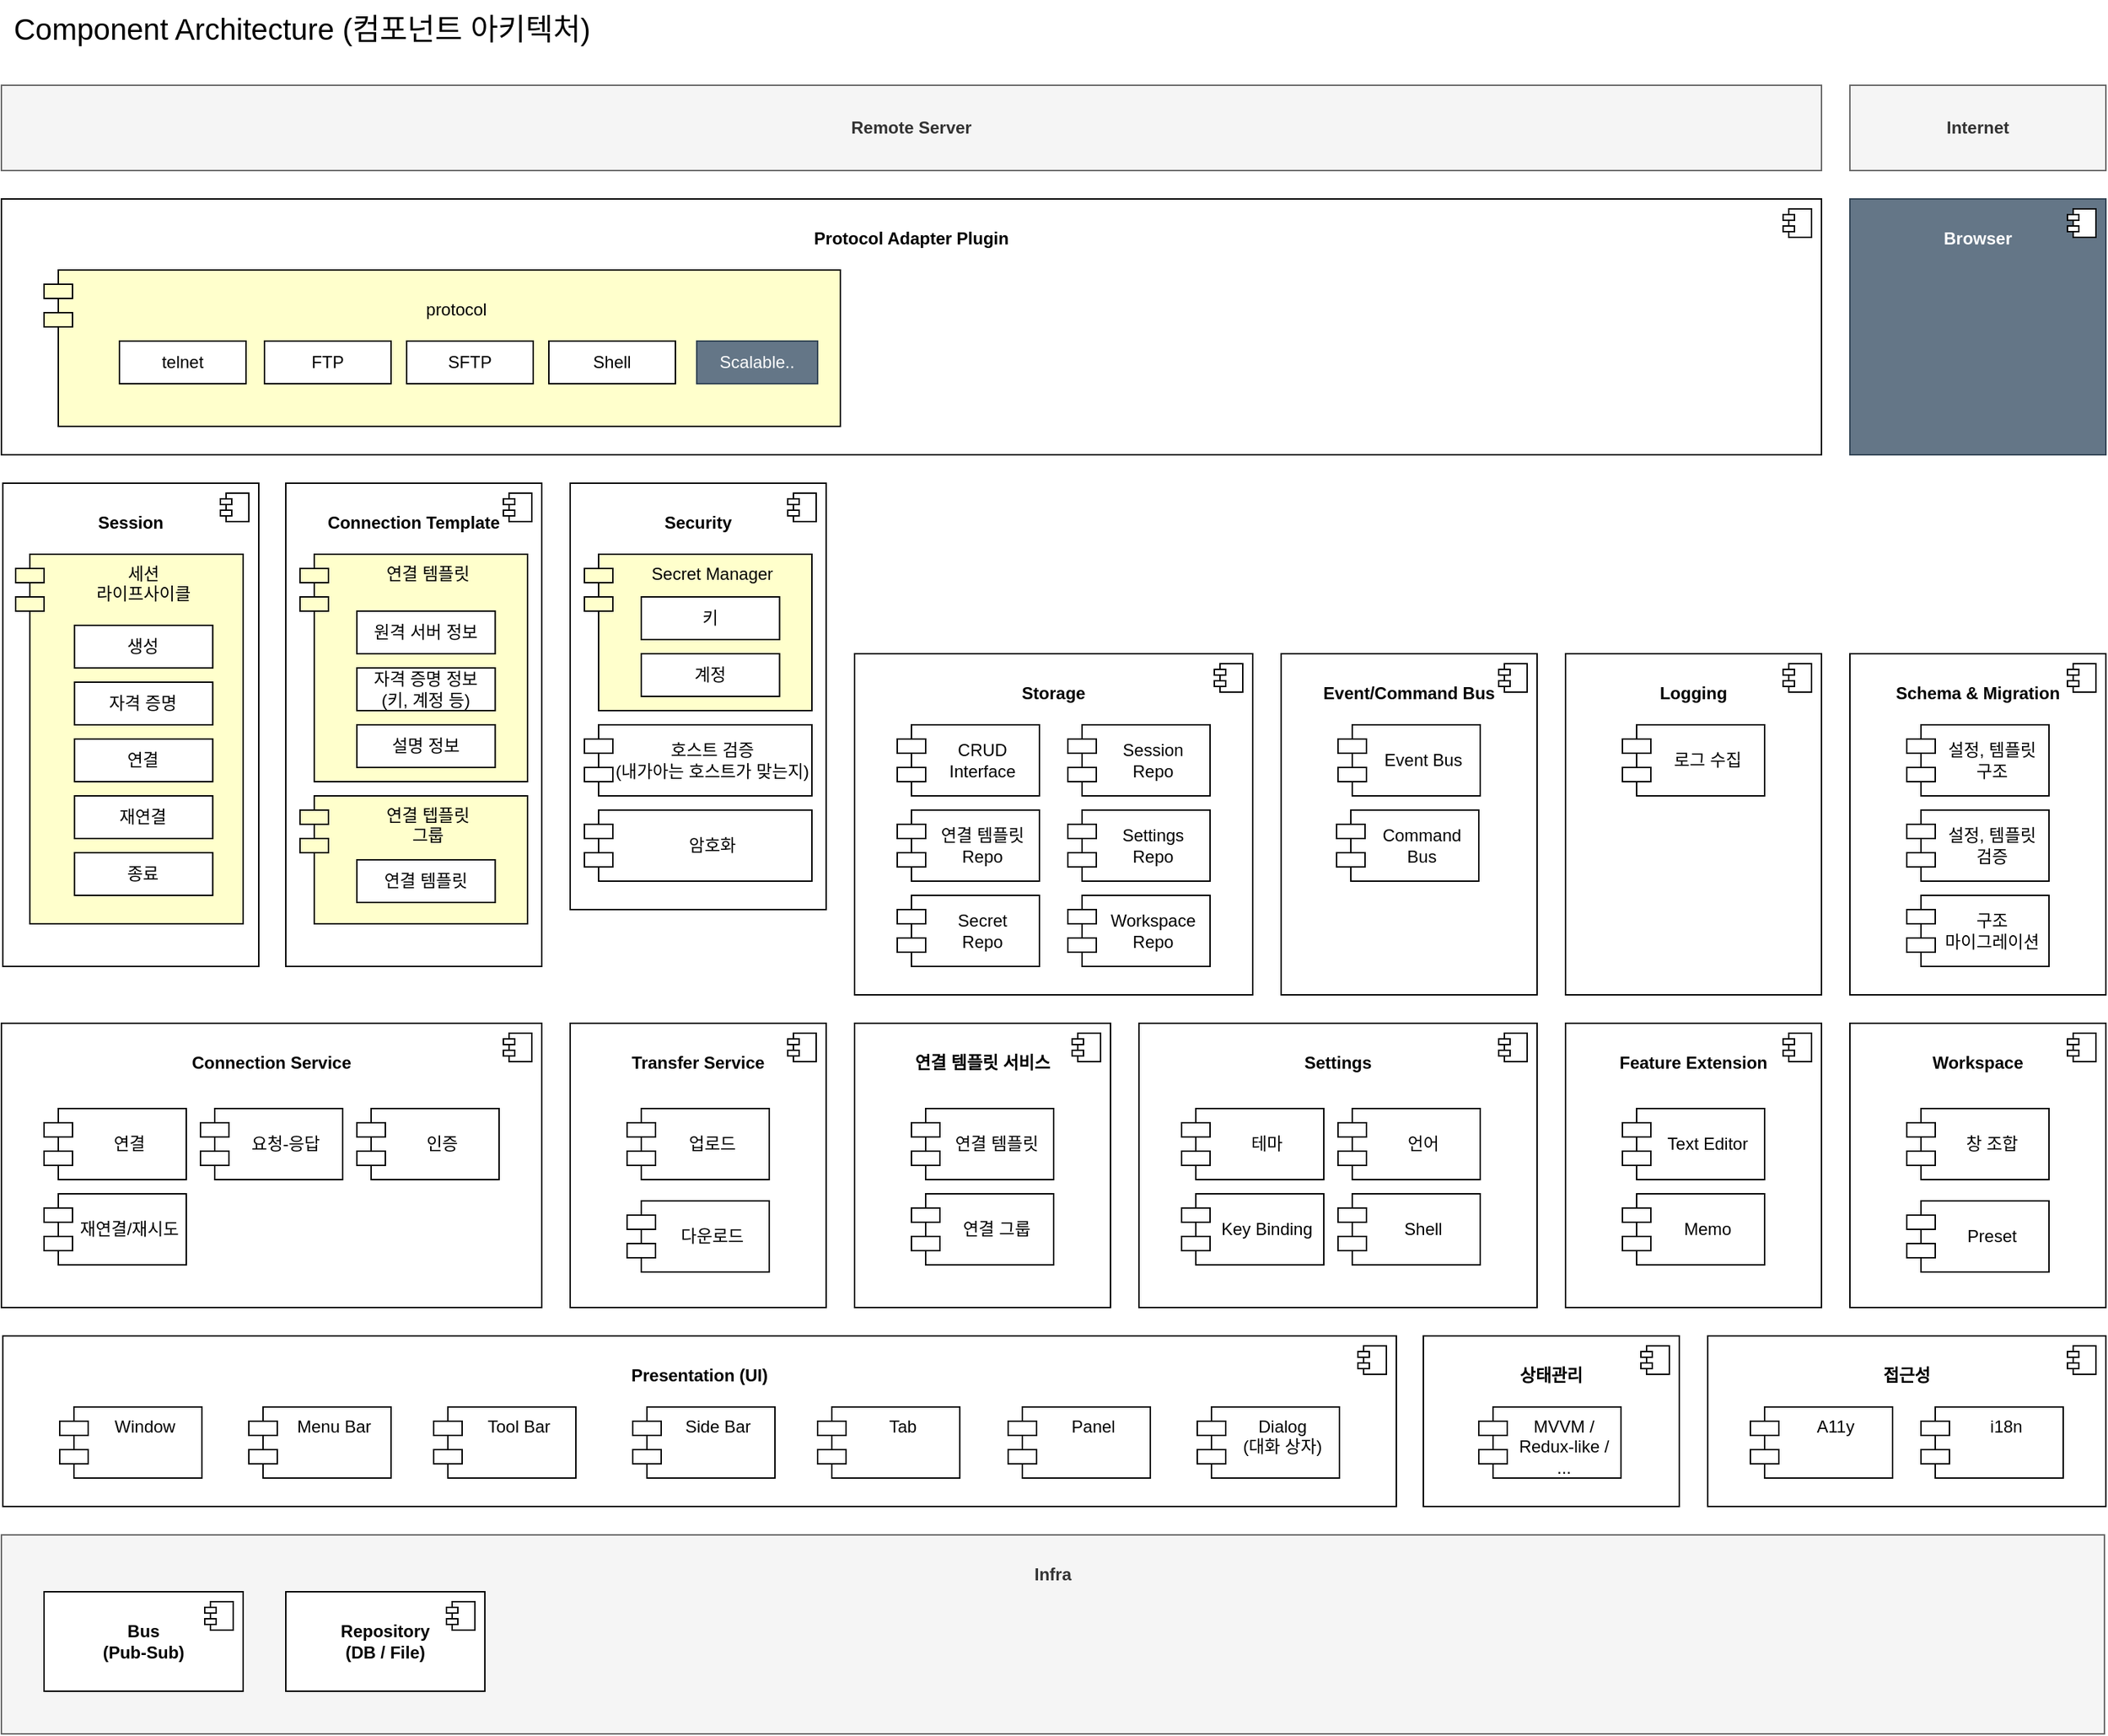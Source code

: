 <mxfile version="24.7.17">
  <diagram name="Components" id="MQLZklIZZMq7llc1gagY">
    <mxGraphModel dx="2178" dy="1258" grid="1" gridSize="10" guides="1" tooltips="1" connect="1" arrows="1" fold="1" page="1" pageScale="1" pageWidth="827" pageHeight="1169" math="0" shadow="0">
      <root>
        <mxCell id="0" />
        <mxCell id="1" parent="0" />
        <mxCell id="J1sC5kWRdP0H1oGyTM4w-25" value="&lt;div&gt;&lt;b&gt;&lt;br&gt;&lt;/b&gt;&lt;/div&gt;&lt;b&gt;Workspace&lt;/b&gt;" style="html=1;dropTarget=0;whiteSpace=wrap;verticalAlign=top;" parent="1" vertex="1">
          <mxGeometry x="1420" y="760" width="180" height="200" as="geometry" />
        </mxCell>
        <mxCell id="J1sC5kWRdP0H1oGyTM4w-26" value="" style="shape=module;jettyWidth=8;jettyHeight=4;" parent="J1sC5kWRdP0H1oGyTM4w-25" vertex="1">
          <mxGeometry x="1" width="20" height="20" relative="1" as="geometry">
            <mxPoint x="-27" y="7" as="offset" />
          </mxGeometry>
        </mxCell>
        <mxCell id="J1sC5kWRdP0H1oGyTM4w-7" value="&lt;div&gt;&lt;b&gt;&lt;br&gt;&lt;/b&gt;&lt;/div&gt;&lt;b&gt;Security&lt;/b&gt;" style="html=1;dropTarget=0;whiteSpace=wrap;verticalAlign=top;" parent="1" vertex="1">
          <mxGeometry x="520" y="380" width="180" height="300" as="geometry" />
        </mxCell>
        <mxCell id="J1sC5kWRdP0H1oGyTM4w-8" value="" style="shape=module;jettyWidth=8;jettyHeight=4;" parent="J1sC5kWRdP0H1oGyTM4w-7" vertex="1">
          <mxGeometry x="1" width="20" height="20" relative="1" as="geometry">
            <mxPoint x="-27" y="7" as="offset" />
          </mxGeometry>
        </mxCell>
        <mxCell id="OZHKn-iiB0ZqxL3_NoeR-4" value="&lt;div&gt;&lt;b&gt;&lt;br&gt;&lt;/b&gt;&lt;/div&gt;&lt;b&gt;Connection Template&lt;/b&gt;" style="html=1;dropTarget=0;whiteSpace=wrap;verticalAlign=top;" parent="1" vertex="1">
          <mxGeometry x="320" y="380" width="180" height="340" as="geometry" />
        </mxCell>
        <mxCell id="OZHKn-iiB0ZqxL3_NoeR-5" value="" style="shape=module;jettyWidth=8;jettyHeight=4;" parent="OZHKn-iiB0ZqxL3_NoeR-4" vertex="1">
          <mxGeometry x="1" width="20" height="20" relative="1" as="geometry">
            <mxPoint x="-27" y="7" as="offset" />
          </mxGeometry>
        </mxCell>
        <mxCell id="9NNrpIZ2RM2DyVKkmO5t-5" value="&lt;div&gt;&lt;b&gt;&lt;br&gt;&lt;/b&gt;&lt;/div&gt;&lt;b&gt;Protocol Adapter Plugin&lt;/b&gt;" style="html=1;dropTarget=0;whiteSpace=wrap;verticalAlign=top;" parent="1" vertex="1">
          <mxGeometry x="120" y="180" width="1280" height="180" as="geometry" />
        </mxCell>
        <mxCell id="9NNrpIZ2RM2DyVKkmO5t-6" value="" style="shape=module;jettyWidth=8;jettyHeight=4;" parent="9NNrpIZ2RM2DyVKkmO5t-5" vertex="1">
          <mxGeometry x="1" width="20" height="20" relative="1" as="geometry">
            <mxPoint x="-27" y="7" as="offset" />
          </mxGeometry>
        </mxCell>
        <mxCell id="9NNrpIZ2RM2DyVKkmO5t-7" value="&lt;b&gt;Remote Server&lt;/b&gt;" style="rounded=0;whiteSpace=wrap;html=1;fillColor=#f5f5f5;fontColor=#333333;strokeColor=#666666;" parent="1" vertex="1">
          <mxGeometry x="120" y="100" width="1280" height="60" as="geometry" />
        </mxCell>
        <mxCell id="9NNrpIZ2RM2DyVKkmO5t-10" value="&lt;div&gt;&lt;b&gt;&lt;br&gt;&lt;/b&gt;&lt;/div&gt;&lt;b&gt;Presentation (UI)&lt;/b&gt;" style="html=1;dropTarget=0;whiteSpace=wrap;verticalAlign=top;" parent="1" vertex="1">
          <mxGeometry x="121" y="980" width="980" height="120" as="geometry" />
        </mxCell>
        <mxCell id="9NNrpIZ2RM2DyVKkmO5t-11" value="" style="shape=module;jettyWidth=8;jettyHeight=4;" parent="9NNrpIZ2RM2DyVKkmO5t-10" vertex="1">
          <mxGeometry x="1" width="20" height="20" relative="1" as="geometry">
            <mxPoint x="-27" y="7" as="offset" />
          </mxGeometry>
        </mxCell>
        <mxCell id="9NNrpIZ2RM2DyVKkmO5t-13" value="Tab" style="shape=module;align=left;spacingLeft=20;align=center;verticalAlign=top;whiteSpace=wrap;html=1;" parent="1" vertex="1">
          <mxGeometry x="694" y="1030" width="100" height="50" as="geometry" />
        </mxCell>
        <mxCell id="9NNrpIZ2RM2DyVKkmO5t-14" value="&lt;div&gt;&lt;b&gt;&lt;br&gt;&lt;/b&gt;&lt;/div&gt;&lt;b&gt;Storage&lt;/b&gt;" style="html=1;dropTarget=0;whiteSpace=wrap;verticalAlign=top;" parent="1" vertex="1">
          <mxGeometry x="720" y="500" width="280" height="240" as="geometry" />
        </mxCell>
        <mxCell id="9NNrpIZ2RM2DyVKkmO5t-15" value="" style="shape=module;jettyWidth=8;jettyHeight=4;" parent="9NNrpIZ2RM2DyVKkmO5t-14" vertex="1">
          <mxGeometry x="1" width="20" height="20" relative="1" as="geometry">
            <mxPoint x="-27" y="7" as="offset" />
          </mxGeometry>
        </mxCell>
        <mxCell id="9NNrpIZ2RM2DyVKkmO5t-19" value="&lt;div&gt;&lt;br&gt;&lt;/div&gt;protocol" style="shape=module;align=left;spacingLeft=20;align=center;verticalAlign=top;whiteSpace=wrap;html=1;fillColor=#FFFFCC;" parent="1" vertex="1">
          <mxGeometry x="150" y="230" width="560" height="110" as="geometry" />
        </mxCell>
        <mxCell id="9NNrpIZ2RM2DyVKkmO5t-23" value="Scalable.." style="rounded=0;whiteSpace=wrap;html=1;fillColor=#647687;strokeColor=#314354;fontColor=#ffffff;" parent="1" vertex="1">
          <mxGeometry x="609" y="280" width="85" height="30" as="geometry" />
        </mxCell>
        <mxCell id="9NNrpIZ2RM2DyVKkmO5t-24" value="&lt;div&gt;&lt;b&gt;&lt;br&gt;&lt;/b&gt;&lt;/div&gt;&lt;b&gt;Settings&lt;br&gt;&lt;/b&gt;" style="html=1;dropTarget=0;whiteSpace=wrap;verticalAlign=top;" parent="1" vertex="1">
          <mxGeometry x="920" y="760" width="280" height="200" as="geometry" />
        </mxCell>
        <mxCell id="9NNrpIZ2RM2DyVKkmO5t-25" value="" style="shape=module;jettyWidth=8;jettyHeight=4;" parent="9NNrpIZ2RM2DyVKkmO5t-24" vertex="1">
          <mxGeometry x="1" width="20" height="20" relative="1" as="geometry">
            <mxPoint x="-27" y="7" as="offset" />
          </mxGeometry>
        </mxCell>
        <mxCell id="9NNrpIZ2RM2DyVKkmO5t-26" value="Panel" style="shape=module;align=left;spacingLeft=20;align=center;verticalAlign=top;whiteSpace=wrap;html=1;" parent="1" vertex="1">
          <mxGeometry x="828" y="1030" width="100" height="50" as="geometry" />
        </mxCell>
        <mxCell id="9NNrpIZ2RM2DyVKkmO5t-27" value="Menu Bar" style="shape=module;align=left;spacingLeft=20;align=center;verticalAlign=top;whiteSpace=wrap;html=1;" parent="1" vertex="1">
          <mxGeometry x="294" y="1030" width="100" height="50" as="geometry" />
        </mxCell>
        <mxCell id="9NNrpIZ2RM2DyVKkmO5t-28" value="Tool Bar" style="shape=module;align=left;spacingLeft=20;align=center;verticalAlign=top;whiteSpace=wrap;html=1;" parent="1" vertex="1">
          <mxGeometry x="424" y="1030" width="100" height="50" as="geometry" />
        </mxCell>
        <mxCell id="9NNrpIZ2RM2DyVKkmO5t-29" value="Side Bar" style="shape=module;align=left;spacingLeft=20;align=center;verticalAlign=top;whiteSpace=wrap;html=1;" parent="1" vertex="1">
          <mxGeometry x="564" y="1030" width="100" height="50" as="geometry" />
        </mxCell>
        <mxCell id="9NNrpIZ2RM2DyVKkmO5t-30" value="Dialog&lt;div&gt;(대화 상자)&lt;/div&gt;" style="shape=module;align=left;spacingLeft=20;align=center;verticalAlign=top;whiteSpace=wrap;html=1;" parent="1" vertex="1">
          <mxGeometry x="961" y="1030" width="100" height="50" as="geometry" />
        </mxCell>
        <mxCell id="9NNrpIZ2RM2DyVKkmO5t-31" value="&lt;div&gt;&lt;b&gt;&lt;br&gt;&lt;/b&gt;&lt;/div&gt;&lt;b&gt;Feature Extension&lt;/b&gt;" style="html=1;dropTarget=0;whiteSpace=wrap;verticalAlign=top;" parent="1" vertex="1">
          <mxGeometry x="1220" y="760" width="180" height="200" as="geometry" />
        </mxCell>
        <mxCell id="9NNrpIZ2RM2DyVKkmO5t-32" value="" style="shape=module;jettyWidth=8;jettyHeight=4;" parent="9NNrpIZ2RM2DyVKkmO5t-31" vertex="1">
          <mxGeometry x="1" width="20" height="20" relative="1" as="geometry">
            <mxPoint x="-27" y="7" as="offset" />
          </mxGeometry>
        </mxCell>
        <mxCell id="9NNrpIZ2RM2DyVKkmO5t-33" value="Text Editor" style="shape=module;align=center;spacingLeft=20;align=center;verticalAlign=middle;whiteSpace=wrap;html=1;" parent="1" vertex="1">
          <mxGeometry x="1260" y="820" width="100" height="50" as="geometry" />
        </mxCell>
        <mxCell id="9NNrpIZ2RM2DyVKkmO5t-34" value="연결 템플릿" style="shape=module;align=center;spacingLeft=20;align=center;verticalAlign=top;whiteSpace=wrap;html=1;fillColor=#FFFFCC;" parent="1" vertex="1">
          <mxGeometry x="330" y="430" width="160" height="160" as="geometry" />
        </mxCell>
        <mxCell id="9NNrpIZ2RM2DyVKkmO5t-35" value="Window" style="shape=module;align=left;spacingLeft=20;align=center;verticalAlign=top;whiteSpace=wrap;html=1;" parent="1" vertex="1">
          <mxGeometry x="161" y="1030" width="100" height="50" as="geometry" />
        </mxCell>
        <mxCell id="9NNrpIZ2RM2DyVKkmO5t-37" value="&lt;div&gt;&lt;b&gt;&lt;br&gt;&lt;/b&gt;&lt;/div&gt;&lt;b&gt;Browser&lt;/b&gt;" style="html=1;dropTarget=0;whiteSpace=wrap;verticalAlign=top;fillColor=#647687;fontColor=#ffffff;strokeColor=#314354;" parent="1" vertex="1">
          <mxGeometry x="1420" y="180" width="180" height="180" as="geometry" />
        </mxCell>
        <mxCell id="9NNrpIZ2RM2DyVKkmO5t-38" value="" style="shape=module;jettyWidth=8;jettyHeight=4;" parent="9NNrpIZ2RM2DyVKkmO5t-37" vertex="1">
          <mxGeometry x="1" width="20" height="20" relative="1" as="geometry">
            <mxPoint x="-27" y="7" as="offset" />
          </mxGeometry>
        </mxCell>
        <mxCell id="9NNrpIZ2RM2DyVKkmO5t-39" value="&lt;b&gt;Internet&lt;/b&gt;" style="rounded=0;whiteSpace=wrap;html=1;fillColor=#f5f5f5;fontColor=#333333;strokeColor=#666666;" parent="1" vertex="1">
          <mxGeometry x="1420" y="100" width="180" height="60" as="geometry" />
        </mxCell>
        <mxCell id="RarW4yGYk0_ELIp1-gD8-1" value="&lt;div&gt;테마&lt;/div&gt;" style="shape=module;align=center;spacingLeft=20;align=center;verticalAlign=middle;whiteSpace=wrap;html=1;" parent="1" vertex="1">
          <mxGeometry x="950" y="820" width="100" height="50" as="geometry" />
        </mxCell>
        <mxCell id="RarW4yGYk0_ELIp1-gD8-2" value="연결 템플릿&lt;div&gt;Repo&lt;/div&gt;" style="shape=module;align=center;spacingLeft=20;align=center;verticalAlign=middle;whiteSpace=wrap;html=1;" parent="1" vertex="1">
          <mxGeometry x="750" y="610" width="100" height="50" as="geometry" />
        </mxCell>
        <mxCell id="RarW4yGYk0_ELIp1-gD8-4" value="&lt;div&gt;&lt;b&gt;&lt;br&gt;&lt;/b&gt;&lt;/div&gt;&lt;b&gt;Connection Service&lt;/b&gt;" style="html=1;dropTarget=0;whiteSpace=wrap;verticalAlign=top;" parent="1" vertex="1">
          <mxGeometry x="120" y="760" width="380" height="200" as="geometry" />
        </mxCell>
        <mxCell id="RarW4yGYk0_ELIp1-gD8-5" value="" style="shape=module;jettyWidth=8;jettyHeight=4;" parent="RarW4yGYk0_ELIp1-gD8-4" vertex="1">
          <mxGeometry x="1" width="20" height="20" relative="1" as="geometry">
            <mxPoint x="-27" y="7" as="offset" />
          </mxGeometry>
        </mxCell>
        <mxCell id="RarW4yGYk0_ELIp1-gD8-6" value="연결" style="shape=module;align=center;spacingLeft=20;align=center;verticalAlign=middle;whiteSpace=wrap;html=1;" parent="1" vertex="1">
          <mxGeometry x="150" y="820" width="100" height="50" as="geometry" />
        </mxCell>
        <mxCell id="RarW4yGYk0_ELIp1-gD8-7" value="요청-응답" style="shape=module;align=center;spacingLeft=20;align=center;verticalAlign=middle;whiteSpace=wrap;html=1;" parent="1" vertex="1">
          <mxGeometry x="260" y="820" width="100" height="50" as="geometry" />
        </mxCell>
        <mxCell id="RarW4yGYk0_ELIp1-gD8-13" value="CRUD&lt;div&gt;Interface&lt;/div&gt;" style="shape=module;align=center;spacingLeft=20;align=center;verticalAlign=middle;whiteSpace=wrap;html=1;" parent="1" vertex="1">
          <mxGeometry x="750" y="550" width="100" height="50" as="geometry" />
        </mxCell>
        <mxCell id="OZHKn-iiB0ZqxL3_NoeR-1" value="Memo" style="shape=module;align=center;spacingLeft=20;align=center;verticalAlign=middle;whiteSpace=wrap;html=1;" parent="1" vertex="1">
          <mxGeometry x="1260" y="880" width="100" height="50" as="geometry" />
        </mxCell>
        <mxCell id="OZHKn-iiB0ZqxL3_NoeR-8" value="창 조합" style="shape=module;align=center;spacingLeft=20;align=center;verticalAlign=middle;whiteSpace=wrap;html=1;" parent="1" vertex="1">
          <mxGeometry x="1460" y="820" width="100" height="50" as="geometry" />
        </mxCell>
        <mxCell id="OZHKn-iiB0ZqxL3_NoeR-10" value="Preset" style="shape=module;align=center;spacingLeft=20;align=center;verticalAlign=middle;whiteSpace=wrap;html=1;" parent="1" vertex="1">
          <mxGeometry x="1460" y="885" width="100" height="50" as="geometry" />
        </mxCell>
        <mxCell id="OZHKn-iiB0ZqxL3_NoeR-17" value="언어" style="shape=module;align=center;spacingLeft=20;align=center;verticalAlign=middle;whiteSpace=wrap;html=1;" parent="1" vertex="1">
          <mxGeometry x="1060" y="820" width="100" height="50" as="geometry" />
        </mxCell>
        <mxCell id="OZHKn-iiB0ZqxL3_NoeR-18" value="인증" style="shape=module;align=center;spacingLeft=20;align=center;verticalAlign=middle;whiteSpace=wrap;html=1;" parent="1" vertex="1">
          <mxGeometry x="370" y="820" width="100" height="50" as="geometry" />
        </mxCell>
        <mxCell id="OZHKn-iiB0ZqxL3_NoeR-19" value="암호화" style="shape=module;align=center;spacingLeft=20;align=center;verticalAlign=middle;whiteSpace=wrap;html=1;" parent="1" vertex="1">
          <mxGeometry x="530" y="610" width="160" height="50" as="geometry" />
        </mxCell>
        <mxCell id="OZHKn-iiB0ZqxL3_NoeR-24" value="&lt;div&gt;&lt;b&gt;&lt;br&gt;&lt;/b&gt;&lt;/div&gt;&lt;b&gt;Logging&lt;/b&gt;" style="html=1;dropTarget=0;whiteSpace=wrap;verticalAlign=top;" parent="1" vertex="1">
          <mxGeometry x="1220" y="500" width="180" height="240" as="geometry" />
        </mxCell>
        <mxCell id="OZHKn-iiB0ZqxL3_NoeR-25" value="" style="shape=module;jettyWidth=8;jettyHeight=4;" parent="OZHKn-iiB0ZqxL3_NoeR-24" vertex="1">
          <mxGeometry x="1" width="20" height="20" relative="1" as="geometry">
            <mxPoint x="-27" y="7" as="offset" />
          </mxGeometry>
        </mxCell>
        <mxCell id="OZHKn-iiB0ZqxL3_NoeR-26" value="로그 수집" style="shape=module;align=center;spacingLeft=20;align=center;verticalAlign=middle;whiteSpace=wrap;html=1;" parent="1" vertex="1">
          <mxGeometry x="1260" y="550" width="100" height="50" as="geometry" />
        </mxCell>
        <mxCell id="Myc0yTwodoy8x-RPiVV--1" value="&lt;div&gt;Shell&lt;/div&gt;" style="shape=module;align=center;spacingLeft=20;align=center;verticalAlign=middle;whiteSpace=wrap;html=1;" parent="1" vertex="1">
          <mxGeometry x="1060" y="880" width="100" height="50" as="geometry" />
        </mxCell>
        <mxCell id="Myc0yTwodoy8x-RPiVV--4" value="Key Binding" style="shape=module;align=center;spacingLeft=20;align=center;verticalAlign=middle;whiteSpace=wrap;html=1;" parent="1" vertex="1">
          <mxGeometry x="950" y="880" width="100" height="50" as="geometry" />
        </mxCell>
        <mxCell id="J1sC5kWRdP0H1oGyTM4w-3" value="&lt;div&gt;&lt;b&gt;&lt;br&gt;&lt;/b&gt;&lt;/div&gt;&lt;b&gt;Session&lt;/b&gt;" style="html=1;dropTarget=0;whiteSpace=wrap;verticalAlign=top;" parent="1" vertex="1">
          <mxGeometry x="121" y="380" width="180" height="340" as="geometry" />
        </mxCell>
        <mxCell id="J1sC5kWRdP0H1oGyTM4w-4" value="" style="shape=module;jettyWidth=8;jettyHeight=4;" parent="J1sC5kWRdP0H1oGyTM4w-3" vertex="1">
          <mxGeometry x="1" width="20" height="20" relative="1" as="geometry">
            <mxPoint x="-27" y="7" as="offset" />
          </mxGeometry>
        </mxCell>
        <mxCell id="J1sC5kWRdP0H1oGyTM4w-6" value="&lt;div&gt;&lt;span style=&quot;background-color: initial;&quot;&gt;세션&lt;/span&gt;&lt;br&gt;&lt;/div&gt;&lt;div&gt;라이프사이클&lt;/div&gt;" style="shape=module;align=center;spacingLeft=20;align=center;verticalAlign=top;whiteSpace=wrap;html=1;fillColor=#FFFFCC;" parent="1" vertex="1">
          <mxGeometry x="130" y="430" width="160" height="260" as="geometry" />
        </mxCell>
        <mxCell id="J1sC5kWRdP0H1oGyTM4w-10" value="연결 텝플릿&lt;div&gt;그룹&lt;/div&gt;" style="shape=module;align=center;spacingLeft=20;align=center;verticalAlign=top;whiteSpace=wrap;html=1;fillColor=#FFFFCC;" parent="1" vertex="1">
          <mxGeometry x="330" y="600" width="160" height="90" as="geometry" />
        </mxCell>
        <mxCell id="J1sC5kWRdP0H1oGyTM4w-11" value="Secret Manager" style="shape=module;align=center;spacingLeft=20;align=center;verticalAlign=top;whiteSpace=wrap;html=1;fillColor=#FFFFCC;" parent="1" vertex="1">
          <mxGeometry x="530" y="430" width="160" height="110" as="geometry" />
        </mxCell>
        <mxCell id="J1sC5kWRdP0H1oGyTM4w-13" value="&lt;div&gt;&lt;b&gt;&lt;br&gt;&lt;/b&gt;&lt;/div&gt;&lt;b&gt;Event/Command Bus&lt;/b&gt;" style="html=1;dropTarget=0;whiteSpace=wrap;verticalAlign=top;" parent="1" vertex="1">
          <mxGeometry x="1020" y="500" width="180" height="240" as="geometry" />
        </mxCell>
        <mxCell id="J1sC5kWRdP0H1oGyTM4w-14" value="" style="shape=module;jettyWidth=8;jettyHeight=4;" parent="J1sC5kWRdP0H1oGyTM4w-13" vertex="1">
          <mxGeometry x="1" width="20" height="20" relative="1" as="geometry">
            <mxPoint x="-27" y="7" as="offset" />
          </mxGeometry>
        </mxCell>
        <mxCell id="J1sC5kWRdP0H1oGyTM4w-15" value="Event Bus" style="shape=module;align=center;spacingLeft=20;align=center;verticalAlign=middle;whiteSpace=wrap;html=1;" parent="1" vertex="1">
          <mxGeometry x="1060" y="550" width="100" height="50" as="geometry" />
        </mxCell>
        <mxCell id="J1sC5kWRdP0H1oGyTM4w-16" value="Secret&lt;div&gt;Repo&lt;/div&gt;" style="shape=module;align=center;spacingLeft=20;align=center;verticalAlign=middle;whiteSpace=wrap;html=1;" parent="1" vertex="1">
          <mxGeometry x="750" y="670" width="100" height="50" as="geometry" />
        </mxCell>
        <mxCell id="J1sC5kWRdP0H1oGyTM4w-17" value="Workspace&lt;br&gt;&lt;div&gt;Repo&lt;/div&gt;" style="shape=module;align=center;spacingLeft=20;align=center;verticalAlign=middle;whiteSpace=wrap;html=1;" parent="1" vertex="1">
          <mxGeometry x="870" y="670" width="100" height="50" as="geometry" />
        </mxCell>
        <mxCell id="J1sC5kWRdP0H1oGyTM4w-18" value="Settings&lt;div&gt;Repo&lt;/div&gt;" style="shape=module;align=center;spacingLeft=20;align=center;verticalAlign=middle;whiteSpace=wrap;html=1;" parent="1" vertex="1">
          <mxGeometry x="870" y="610" width="100" height="50" as="geometry" />
        </mxCell>
        <mxCell id="J1sC5kWRdP0H1oGyTM4w-19" value="Command&lt;div&gt;Bus&lt;/div&gt;" style="shape=module;align=center;spacingLeft=20;align=center;verticalAlign=middle;whiteSpace=wrap;html=1;" parent="1" vertex="1">
          <mxGeometry x="1059" y="610" width="100" height="50" as="geometry" />
        </mxCell>
        <mxCell id="J1sC5kWRdP0H1oGyTM4w-21" value="&lt;div&gt;&lt;b&gt;&lt;br&gt;&lt;/b&gt;&lt;/div&gt;&lt;b&gt;Transfer Service&lt;/b&gt;" style="html=1;dropTarget=0;whiteSpace=wrap;verticalAlign=top;" parent="1" vertex="1">
          <mxGeometry x="520" y="760" width="180" height="200" as="geometry" />
        </mxCell>
        <mxCell id="J1sC5kWRdP0H1oGyTM4w-22" value="" style="shape=module;jettyWidth=8;jettyHeight=4;" parent="J1sC5kWRdP0H1oGyTM4w-21" vertex="1">
          <mxGeometry x="1" width="20" height="20" relative="1" as="geometry">
            <mxPoint x="-27" y="7" as="offset" />
          </mxGeometry>
        </mxCell>
        <mxCell id="J1sC5kWRdP0H1oGyTM4w-23" value="업로드" style="shape=module;align=center;spacingLeft=20;align=center;verticalAlign=middle;whiteSpace=wrap;html=1;" parent="1" vertex="1">
          <mxGeometry x="560" y="820" width="100" height="50" as="geometry" />
        </mxCell>
        <mxCell id="J1sC5kWRdP0H1oGyTM4w-24" value="다운로드" style="shape=module;align=center;spacingLeft=20;align=center;verticalAlign=middle;whiteSpace=wrap;html=1;" parent="1" vertex="1">
          <mxGeometry x="560" y="885" width="100" height="50" as="geometry" />
        </mxCell>
        <mxCell id="J1sC5kWRdP0H1oGyTM4w-27" value="&lt;div&gt;&lt;b&gt;&lt;br&gt;&lt;/b&gt;&lt;/div&gt;&lt;b&gt;연결 템플릿 서비스&lt;/b&gt;" style="html=1;dropTarget=0;whiteSpace=wrap;verticalAlign=top;" parent="1" vertex="1">
          <mxGeometry x="720" y="760" width="180" height="200" as="geometry" />
        </mxCell>
        <mxCell id="J1sC5kWRdP0H1oGyTM4w-28" value="" style="shape=module;jettyWidth=8;jettyHeight=4;" parent="J1sC5kWRdP0H1oGyTM4w-27" vertex="1">
          <mxGeometry x="1" width="20" height="20" relative="1" as="geometry">
            <mxPoint x="-27" y="7" as="offset" />
          </mxGeometry>
        </mxCell>
        <mxCell id="J1sC5kWRdP0H1oGyTM4w-29" value="호스트 검증&lt;div&gt;(내가아는 호스트가 맞는지)&lt;/div&gt;" style="shape=module;align=center;spacingLeft=20;align=center;verticalAlign=middle;whiteSpace=wrap;html=1;" parent="1" vertex="1">
          <mxGeometry x="530" y="550" width="160" height="50" as="geometry" />
        </mxCell>
        <mxCell id="J1sC5kWRdP0H1oGyTM4w-30" value="Session&lt;div&gt;Repo&lt;/div&gt;" style="shape=module;align=center;spacingLeft=20;align=center;verticalAlign=middle;whiteSpace=wrap;html=1;" parent="1" vertex="1">
          <mxGeometry x="870" y="550" width="100" height="50" as="geometry" />
        </mxCell>
        <mxCell id="J1sC5kWRdP0H1oGyTM4w-31" value="&lt;div&gt;&lt;b&gt;&lt;br&gt;&lt;/b&gt;&lt;/div&gt;&lt;b&gt;Schema &amp;amp; Migration&lt;/b&gt;" style="html=1;dropTarget=0;whiteSpace=wrap;verticalAlign=top;" parent="1" vertex="1">
          <mxGeometry x="1420" y="500" width="180" height="240" as="geometry" />
        </mxCell>
        <mxCell id="J1sC5kWRdP0H1oGyTM4w-32" value="" style="shape=module;jettyWidth=8;jettyHeight=4;" parent="J1sC5kWRdP0H1oGyTM4w-31" vertex="1">
          <mxGeometry x="1" width="20" height="20" relative="1" as="geometry">
            <mxPoint x="-27" y="7" as="offset" />
          </mxGeometry>
        </mxCell>
        <mxCell id="J1sC5kWRdP0H1oGyTM4w-33" value="설정, 템플릿&lt;div&gt;구조&lt;/div&gt;" style="shape=module;align=center;spacingLeft=20;align=center;verticalAlign=middle;whiteSpace=wrap;html=1;" parent="1" vertex="1">
          <mxGeometry x="1460" y="550" width="100" height="50" as="geometry" />
        </mxCell>
        <mxCell id="J1sC5kWRdP0H1oGyTM4w-34" value="설정, 템플릿&lt;div&gt;검증&lt;/div&gt;" style="shape=module;align=center;spacingLeft=20;align=center;verticalAlign=middle;whiteSpace=wrap;html=1;" parent="1" vertex="1">
          <mxGeometry x="1460" y="610" width="100" height="50" as="geometry" />
        </mxCell>
        <mxCell id="J1sC5kWRdP0H1oGyTM4w-35" value="구조&lt;div&gt;마이그레이션&lt;/div&gt;" style="shape=module;align=center;spacingLeft=20;align=center;verticalAlign=middle;whiteSpace=wrap;html=1;" parent="1" vertex="1">
          <mxGeometry x="1460" y="670" width="100" height="50" as="geometry" />
        </mxCell>
        <mxCell id="J1sC5kWRdP0H1oGyTM4w-36" value="재연결/재시도" style="shape=module;align=center;spacingLeft=20;align=center;verticalAlign=middle;whiteSpace=wrap;html=1;" parent="1" vertex="1">
          <mxGeometry x="150" y="880" width="100" height="50" as="geometry" />
        </mxCell>
        <mxCell id="J1sC5kWRdP0H1oGyTM4w-37" value="&lt;div&gt;&lt;b&gt;&lt;br&gt;&lt;/b&gt;&lt;/div&gt;&lt;b&gt;상태관리&lt;/b&gt;" style="html=1;dropTarget=0;whiteSpace=wrap;verticalAlign=top;" parent="1" vertex="1">
          <mxGeometry x="1120" y="980" width="180" height="120" as="geometry" />
        </mxCell>
        <mxCell id="J1sC5kWRdP0H1oGyTM4w-38" value="" style="shape=module;jettyWidth=8;jettyHeight=4;" parent="J1sC5kWRdP0H1oGyTM4w-37" vertex="1">
          <mxGeometry x="1" width="20" height="20" relative="1" as="geometry">
            <mxPoint x="-27" y="7" as="offset" />
          </mxGeometry>
        </mxCell>
        <mxCell id="J1sC5kWRdP0H1oGyTM4w-39" value="MVVM /&lt;div&gt;Redux-like /&lt;/div&gt;&lt;div&gt;...&lt;/div&gt;" style="shape=module;align=left;spacingLeft=20;align=center;verticalAlign=top;whiteSpace=wrap;html=1;" parent="1" vertex="1">
          <mxGeometry x="1159" y="1030" width="100" height="50" as="geometry" />
        </mxCell>
        <mxCell id="J1sC5kWRdP0H1oGyTM4w-40" value="&lt;div&gt;&lt;b&gt;&lt;br&gt;&lt;/b&gt;&lt;/div&gt;&lt;b&gt;접근성&lt;/b&gt;" style="html=1;dropTarget=0;whiteSpace=wrap;verticalAlign=top;" parent="1" vertex="1">
          <mxGeometry x="1320" y="980" width="280" height="120" as="geometry" />
        </mxCell>
        <mxCell id="J1sC5kWRdP0H1oGyTM4w-41" value="" style="shape=module;jettyWidth=8;jettyHeight=4;" parent="J1sC5kWRdP0H1oGyTM4w-40" vertex="1">
          <mxGeometry x="1" width="20" height="20" relative="1" as="geometry">
            <mxPoint x="-27" y="7" as="offset" />
          </mxGeometry>
        </mxCell>
        <mxCell id="J1sC5kWRdP0H1oGyTM4w-42" value="A11y" style="shape=module;align=left;spacingLeft=20;align=center;verticalAlign=top;whiteSpace=wrap;html=1;" parent="1" vertex="1">
          <mxGeometry x="1350" y="1030" width="100" height="50" as="geometry" />
        </mxCell>
        <mxCell id="J1sC5kWRdP0H1oGyTM4w-43" value="i18n" style="shape=module;align=left;spacingLeft=20;align=center;verticalAlign=top;whiteSpace=wrap;html=1;" parent="1" vertex="1">
          <mxGeometry x="1470" y="1030" width="100" height="50" as="geometry" />
        </mxCell>
        <mxCell id="J1sC5kWRdP0H1oGyTM4w-45" value="연결 템플릿" style="shape=module;align=center;spacingLeft=20;align=center;verticalAlign=middle;whiteSpace=wrap;html=1;" parent="1" vertex="1">
          <mxGeometry x="760" y="820" width="100" height="50" as="geometry" />
        </mxCell>
        <mxCell id="J1sC5kWRdP0H1oGyTM4w-46" value="연결 그룹" style="shape=module;align=center;spacingLeft=20;align=center;verticalAlign=middle;whiteSpace=wrap;html=1;" parent="1" vertex="1">
          <mxGeometry x="760" y="880" width="100" height="50" as="geometry" />
        </mxCell>
        <mxCell id="J1sC5kWRdP0H1oGyTM4w-47" value="&lt;div&gt;&lt;b&gt;&lt;br&gt;&lt;/b&gt;&lt;/div&gt;&lt;b&gt;Infra&lt;/b&gt;" style="rounded=0;whiteSpace=wrap;html=1;fillColor=#f5f5f5;fontColor=#333333;strokeColor=#666666;verticalAlign=top;" parent="1" vertex="1">
          <mxGeometry x="120" y="1120" width="1479" height="140" as="geometry" />
        </mxCell>
        <mxCell id="J1sC5kWRdP0H1oGyTM4w-49" value="&lt;div&gt;&lt;b&gt;&lt;br&gt;&lt;/b&gt;&lt;/div&gt;&lt;b&gt;Bus&lt;/b&gt;&lt;div&gt;&lt;b&gt;(Pub-Sub)&lt;/b&gt;&lt;/div&gt;" style="html=1;dropTarget=0;whiteSpace=wrap;verticalAlign=top;" parent="1" vertex="1">
          <mxGeometry x="150" y="1160" width="140" height="70" as="geometry" />
        </mxCell>
        <mxCell id="J1sC5kWRdP0H1oGyTM4w-50" value="" style="shape=module;jettyWidth=8;jettyHeight=4;" parent="J1sC5kWRdP0H1oGyTM4w-49" vertex="1">
          <mxGeometry x="1" width="20" height="20" relative="1" as="geometry">
            <mxPoint x="-27" y="7" as="offset" />
          </mxGeometry>
        </mxCell>
        <mxCell id="J1sC5kWRdP0H1oGyTM4w-51" value="&lt;div&gt;&lt;b&gt;&lt;br&gt;&lt;/b&gt;&lt;/div&gt;&lt;b&gt;Repository&lt;/b&gt;&lt;br&gt;&lt;div&gt;&lt;b&gt;(DB / File)&lt;/b&gt;&lt;/div&gt;" style="html=1;dropTarget=0;whiteSpace=wrap;verticalAlign=top;" parent="1" vertex="1">
          <mxGeometry x="320" y="1160" width="140" height="70" as="geometry" />
        </mxCell>
        <mxCell id="J1sC5kWRdP0H1oGyTM4w-52" value="" style="shape=module;jettyWidth=8;jettyHeight=4;" parent="J1sC5kWRdP0H1oGyTM4w-51" vertex="1">
          <mxGeometry x="1" width="20" height="20" relative="1" as="geometry">
            <mxPoint x="-27" y="7" as="offset" />
          </mxGeometry>
        </mxCell>
        <mxCell id="y9rzi_l-2-UH2jsATAne-1" value="Component Architecture (컴포넌트 아키텍처)" style="text;html=1;align=center;verticalAlign=middle;resizable=0;points=[];autosize=1;strokeColor=none;fillColor=none;fontSize=21;" parent="1" vertex="1">
          <mxGeometry x="121" y="40" width="420" height="40" as="geometry" />
        </mxCell>
        <mxCell id="rP6IQ1NgAuAfBXZ0KfOp-1" value="생성" style="rounded=0;whiteSpace=wrap;html=1;" vertex="1" parent="1">
          <mxGeometry x="171.38" y="480" width="97.25" height="30" as="geometry" />
        </mxCell>
        <mxCell id="rP6IQ1NgAuAfBXZ0KfOp-2" value="telnet" style="rounded=0;whiteSpace=wrap;html=1;" vertex="1" parent="1">
          <mxGeometry x="203" y="280" width="89" height="30" as="geometry" />
        </mxCell>
        <mxCell id="rP6IQ1NgAuAfBXZ0KfOp-3" value="FTP" style="rounded=0;whiteSpace=wrap;html=1;" vertex="1" parent="1">
          <mxGeometry x="305" y="280" width="89" height="30" as="geometry" />
        </mxCell>
        <mxCell id="rP6IQ1NgAuAfBXZ0KfOp-4" value="SFTP" style="rounded=0;whiteSpace=wrap;html=1;" vertex="1" parent="1">
          <mxGeometry x="405" y="280" width="89" height="30" as="geometry" />
        </mxCell>
        <mxCell id="rP6IQ1NgAuAfBXZ0KfOp-5" value="Shell" style="rounded=0;whiteSpace=wrap;html=1;" vertex="1" parent="1">
          <mxGeometry x="505" y="280" width="89" height="30" as="geometry" />
        </mxCell>
        <mxCell id="rP6IQ1NgAuAfBXZ0KfOp-6" value="연결" style="rounded=0;whiteSpace=wrap;html=1;" vertex="1" parent="1">
          <mxGeometry x="171.38" y="560" width="97.25" height="30" as="geometry" />
        </mxCell>
        <mxCell id="rP6IQ1NgAuAfBXZ0KfOp-7" value="종료" style="rounded=0;whiteSpace=wrap;html=1;" vertex="1" parent="1">
          <mxGeometry x="171.38" y="640" width="97.25" height="30" as="geometry" />
        </mxCell>
        <mxCell id="rP6IQ1NgAuAfBXZ0KfOp-8" value="원격 서버 정보" style="rounded=0;whiteSpace=wrap;html=1;" vertex="1" parent="1">
          <mxGeometry x="370" y="470" width="97.25" height="30" as="geometry" />
        </mxCell>
        <mxCell id="rP6IQ1NgAuAfBXZ0KfOp-9" value="자격 증명 정보&lt;div&gt;(키, 계정 등)&lt;/div&gt;" style="rounded=0;whiteSpace=wrap;html=1;" vertex="1" parent="1">
          <mxGeometry x="370" y="510" width="97.25" height="30" as="geometry" />
        </mxCell>
        <mxCell id="rP6IQ1NgAuAfBXZ0KfOp-10" value="연결 템플릿" style="rounded=0;whiteSpace=wrap;html=1;" vertex="1" parent="1">
          <mxGeometry x="370" y="645" width="97.25" height="30" as="geometry" />
        </mxCell>
        <mxCell id="rP6IQ1NgAuAfBXZ0KfOp-11" value="자격 증명" style="rounded=0;whiteSpace=wrap;html=1;" vertex="1" parent="1">
          <mxGeometry x="171.38" y="520" width="97.25" height="30" as="geometry" />
        </mxCell>
        <mxCell id="rP6IQ1NgAuAfBXZ0KfOp-12" value="키" style="rounded=0;whiteSpace=wrap;html=1;" vertex="1" parent="1">
          <mxGeometry x="570" y="460" width="97.25" height="30" as="geometry" />
        </mxCell>
        <mxCell id="rP6IQ1NgAuAfBXZ0KfOp-14" value="계정" style="rounded=0;whiteSpace=wrap;html=1;" vertex="1" parent="1">
          <mxGeometry x="570" y="500" width="97.25" height="30" as="geometry" />
        </mxCell>
        <mxCell id="rP6IQ1NgAuAfBXZ0KfOp-15" value="재연결" style="rounded=0;whiteSpace=wrap;html=1;" vertex="1" parent="1">
          <mxGeometry x="171.38" y="600" width="97.25" height="30" as="geometry" />
        </mxCell>
        <mxCell id="rP6IQ1NgAuAfBXZ0KfOp-16" value="설명 정보" style="rounded=0;whiteSpace=wrap;html=1;" vertex="1" parent="1">
          <mxGeometry x="370" y="550" width="97.25" height="30" as="geometry" />
        </mxCell>
      </root>
    </mxGraphModel>
  </diagram>
</mxfile>
